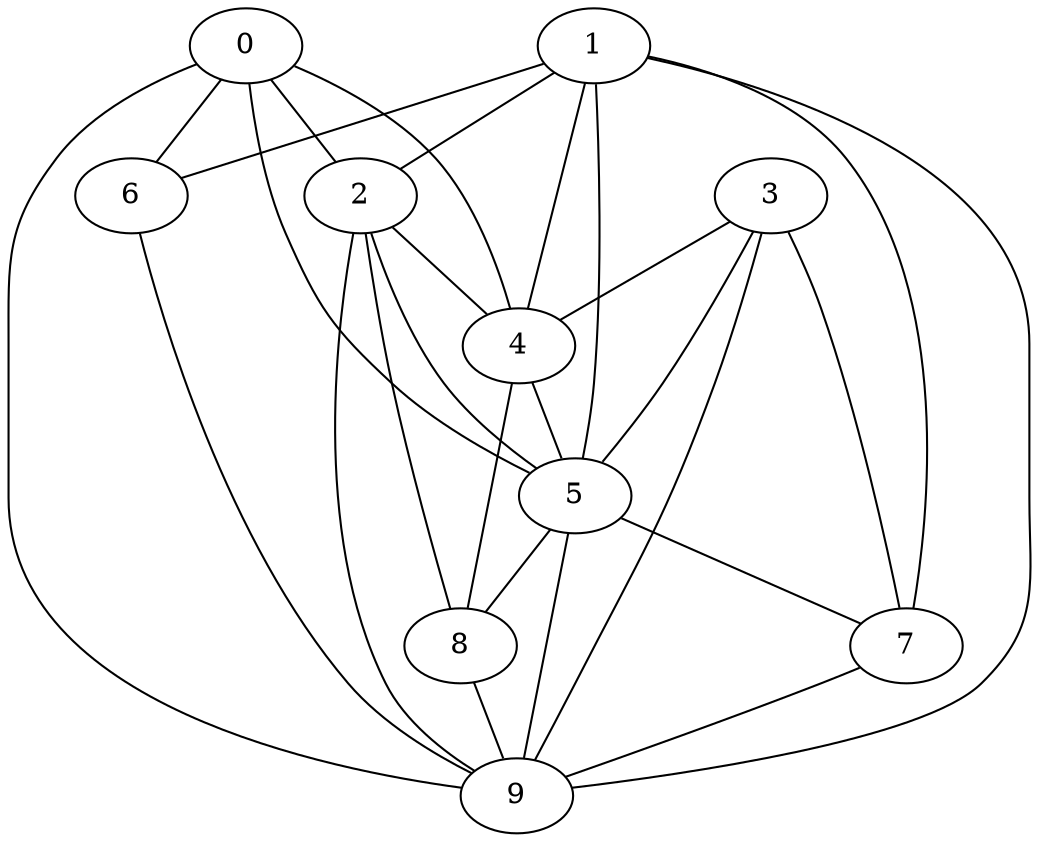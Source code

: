 graph exempleMatAdjacence {
	graph [bb="0,0,490.11,396"];
	node [label="\N"];
	0	 [height=0.5,
		pos="114.11,378",
		width=0.75];
	2	 [height=0.5,
		pos="169.11,306",
		width=0.75];
	0 -- 2	 [pos="126.59,361.66 135.59,349.88 147.69,334.04 156.68,322.27"];
	4	 [height=0.5,
		pos="245.11,234",
		width=0.75];
	0 -- 4	 [pos="137.78,368.84 157.95,359.99 186.56,344.87 205.11,324 223.85,302.92 235.05,271.62 240.65,252.04"];
	5	 [height=0.5,
		pos="264.11,162",
		width=0.75];
	0 -- 5	 [pos="115.72,359.73 117.87,341.05 122.7,311.51 133.11,288 149.09,251.91 156.84,243.55 185.11,216 202.72,198.84 226.37,183.47 243.19,173.56"];
	6	 [height=0.5,
		pos="59.109,306",
		width=0.75];
	0 -- 6	 [pos="101.63,361.66 92.628,349.88 80.53,334.04 71.54,322.27"];
	9	 [height=0.5,
		pos="236.11,18",
		width=0.75];
	0 -- 9	 [pos="89.951,369.74 69.17,361.39 39.956,346.5 23.109,324 -1.6364,290.95 0.10909,275.29 0.10909,234 0.10909,234 0.10909,234 0.10909,162 \
0.10909,64.806 147.78,31.274 209.5,21.504"];
	1	 [height=0.5,
		pos="281.11,378",
		width=0.75];
	1 -- 2	 [pos="261.6,365.46 241.17,352.32 209.26,331.81 188.77,318.64"];
	1 -- 4	 [pos="276.62,360.05 269.72,332.46 256.58,279.9 249.65,252.17"];
	1 -- 5	 [pos="282.89,359.88 285.45,329.8 289.06,267.71 281.11,216 279.2,203.57 274.95,190.07 271.18,179.67"];
	1 -- 6	 [pos="256.5,370.02 213.72,356.14 126.11,327.73 83.487,313.91"];
	7	 [height=0.5,
		pos="338.11,90",
		width=0.75];
	1 -- 7	 [pos="307.3,373.6 334.11,367.54 374.4,353.8 393.11,324 438.28,252.08 376.88,146.64 349.8,106.41"];
	1 -- 9	 [pos="307.16,372.9 363.18,360.25 490.11,321.91 490.11,234 490.11,234 490.11,234 490.11,162 490.11,58.591 328.82,28.549 263.29,20.611"];
	2 -- 4	 [pos="184.86,291.08 197.9,278.72 216.34,261.25 229.38,248.9"];
	2 -- 5	 [pos="174.82,288.06 181.35,269.13 193.23,238.9 209.11,216 219.71,200.72 235.01,186.11 246.79,175.95"];
	8	 [height=0.5,
		pos="209.11,90",
		width=0.75];
	2 -- 8	 [pos="172.23,288.06 175.41,269.89 180.51,240.97 185.11,216 192.21,177.46 200.89,132.36 205.62,107.93"];
	2 -- 9	 [pos="164.7,288.17 155.62,247.5 138.44,145.72 173.11,72 181.82,53.489 200.25,38.899 214.94,29.576"];
	3	 [height=0.5,
		pos="357.11,306",
		width=0.75];
	3 -- 4	 [pos="337.6,293.46 317.17,280.32 285.26,259.81 264.77,246.64"];
	3 -- 5	 [pos="350.48,288.24 343.06,269.46 329.96,239.35 314.11,216 304.35,201.62 290.85,187.28 280.34,176.99"];
	3 -- 7	 [pos="355.52,287.96 351.95,247.3 343.29,148.9 339.71,108.15"];
	3 -- 9	 [pos="365.12,288.54 382.91,246.89 420.61,140.13 374.11,72 361.02,52.822 297.78,33.843 261.62,24.316"];
	4 -- 5	 [pos="249.81,216.2 252.73,205.13 256.48,190.93 259.4,179.84"];
	4 -- 8	 [pos="239,216.13 235.55,205.67 231.3,192.17 228.11,180 221.63,155.29 215.83,126.31 212.39,108.05"];
	5 -- 7	 [pos="279.44,147.08 292.14,134.72 310.1,117.25 322.8,104.9"];
	5 -- 8	 [pos="251.63,145.66 242.63,133.88 230.53,118.04 221.54,106.27"];
	5 -- 9	 [pos="260.62,144.05 255.25,116.46 245.03,63.903 239.64,36.173"];
	6 -- 9	 [pos="62.919,288.05 72.519,246.26 101.04,140.79 157.11,72 172.64,52.942 196.62,37.871 214.09,28.548"];
	7 -- 9	 [pos="319.4,76.794 301,63.803 273.06,44.084 254.7,31.122"];
	8 -- 9	 [pos="215.78,72.202 219.97,61.042 225.34,46.714 229.51,35.593"];
}

